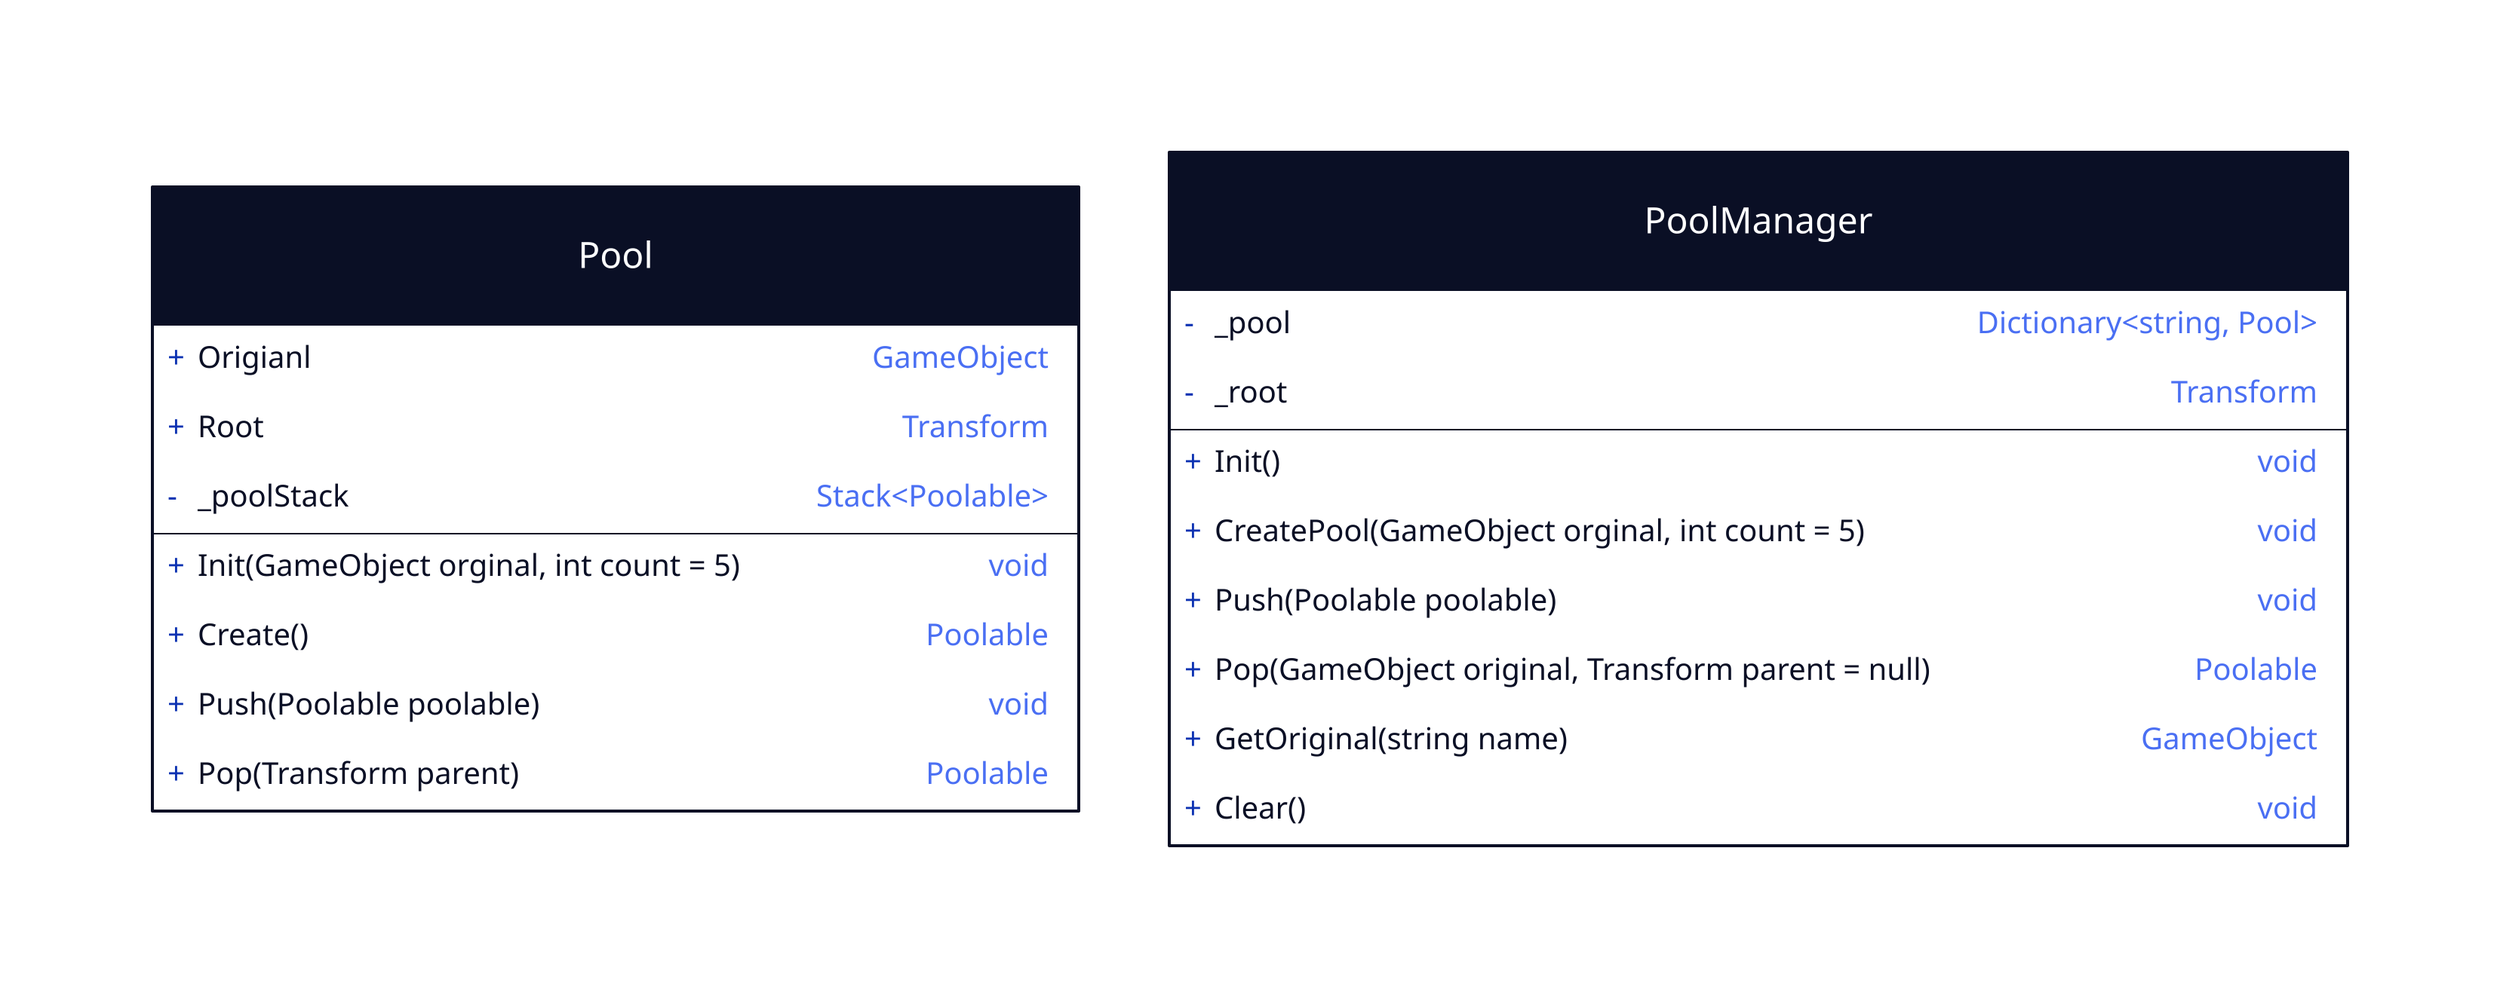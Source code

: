 Pool: {
  shape: class
  Origianl: GameObject
  Root: Transform
  -_poolStack: Stack<Poolable>

  Init(GameObject orginal, int count = 5)
  Create(): Poolable
  Push(Poolable poolable)
  Pop(Transform parent): Poolable
}

PoolManager: {
  shape: class
  -_pool: Dictionary<string, Pool>
  -_root: Transform

  Init()
  CreatePool(GameObject orginal, int count = 5)
  Push(Poolable poolable)
  Pop(GameObject original, Transform parent = null): Poolable
  GetOriginal(string name): GameObject
  Clear()
}
